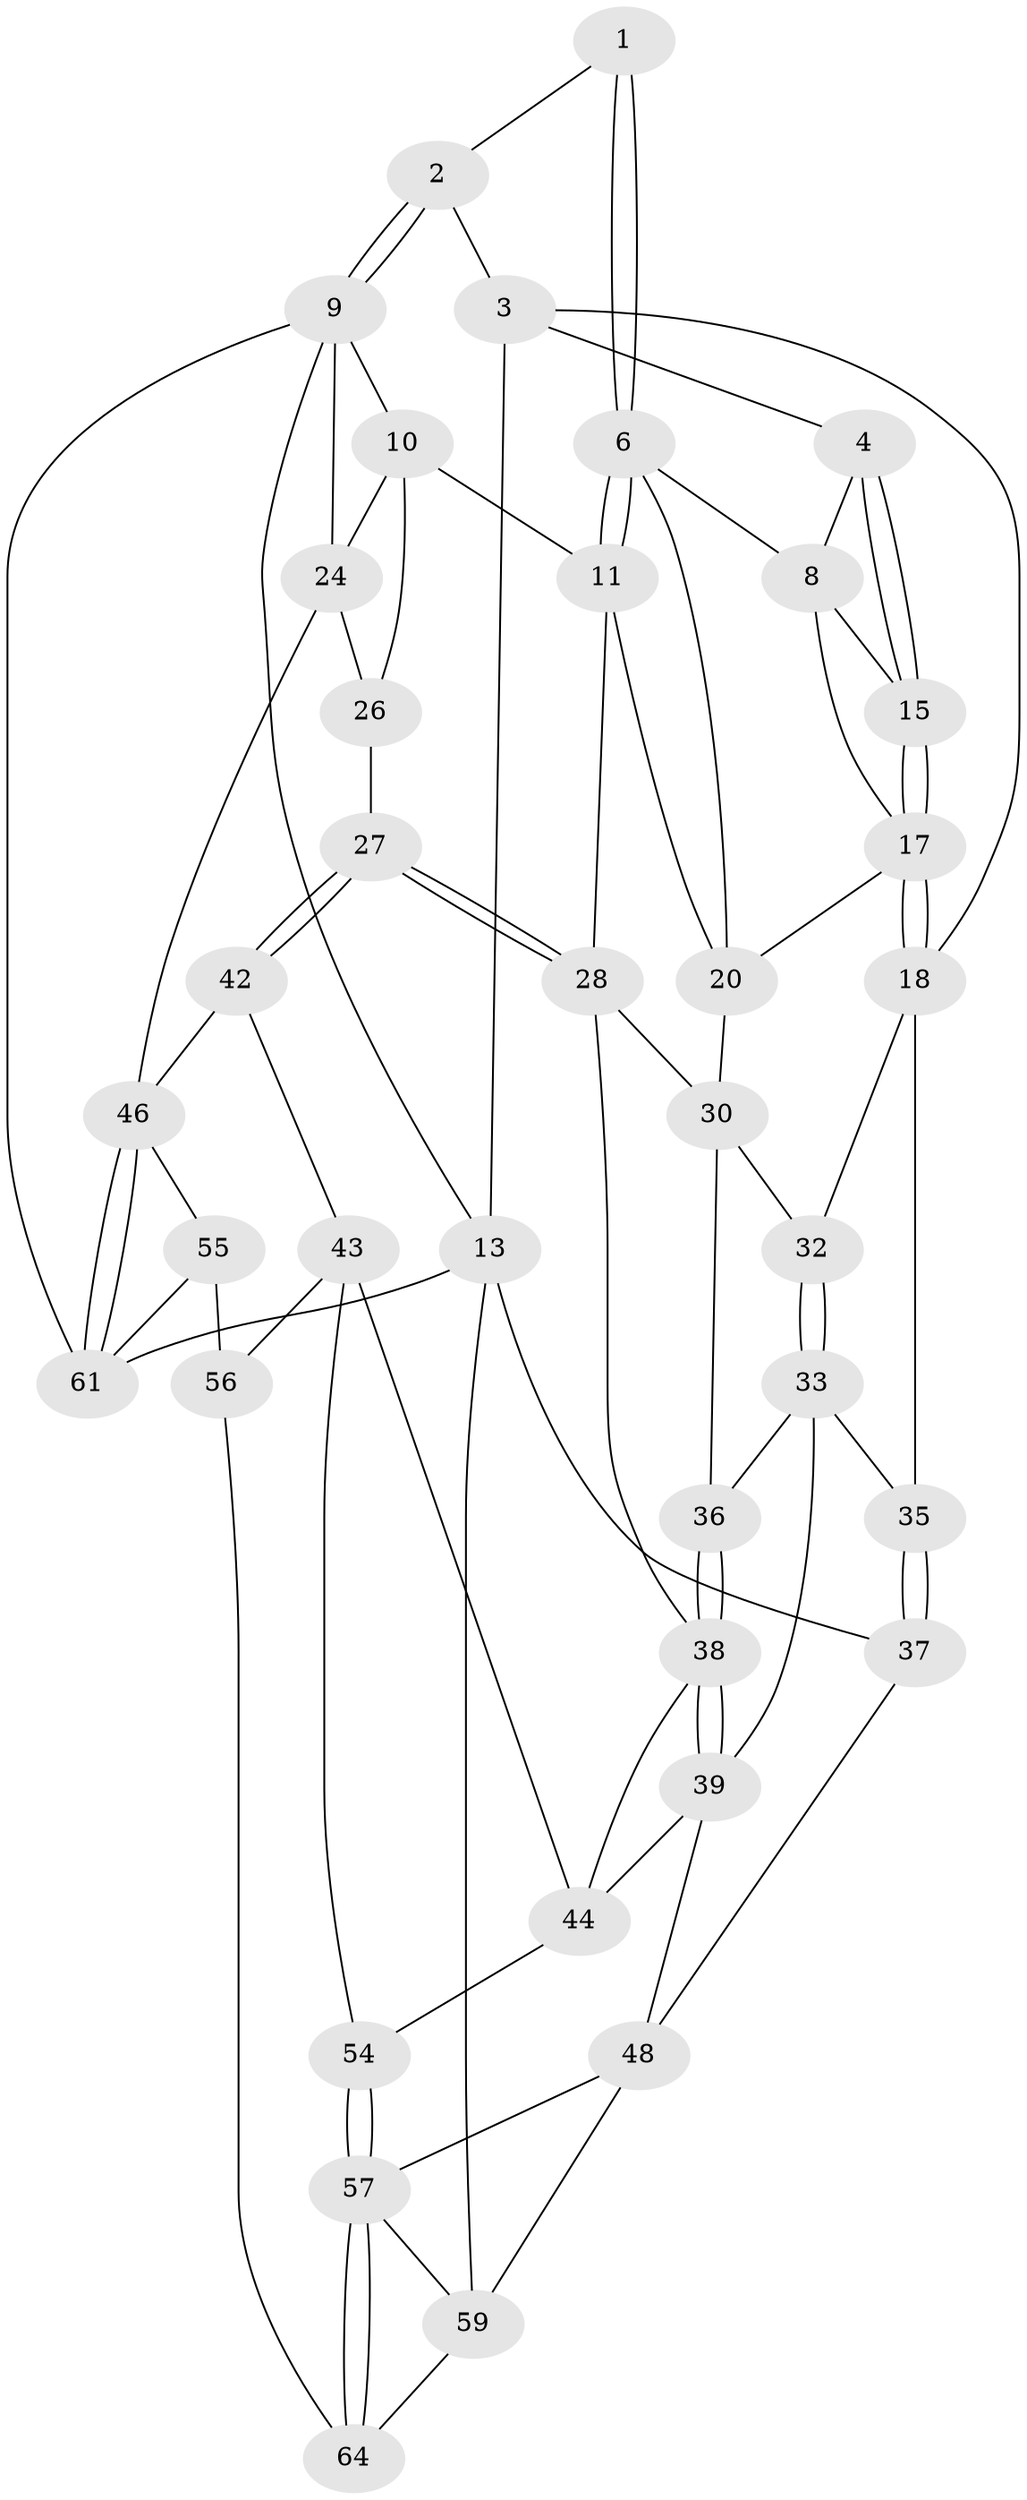 // original degree distribution, {3: 0.03125, 4: 0.1875, 5: 0.625, 6: 0.15625}
// Generated by graph-tools (version 1.1) at 2025/11/02/27/25 16:11:55]
// undirected, 38 vertices, 84 edges
graph export_dot {
graph [start="1"]
  node [color=gray90,style=filled];
  1 [pos="+0.6650558364688937+0.0573551825992882"];
  2 [pos="+0.8592909408675159+0"];
  3 [pos="+0.3575805695941343+0",super="+14"];
  4 [pos="+0.43505152844415423+0",super="+5"];
  6 [pos="+0.6796835617950947+0.09938536551519424",super="+7"];
  8 [pos="+0.5794360655971187+0.13417518816085086",super="+16"];
  9 [pos="+1+0",super="+12"];
  10 [pos="+0.8502010386882951+0.13983038766384154",super="+25"];
  11 [pos="+0.746681507563147+0.1776936545162274",super="+23"];
  13 [pos="+0+0",super="+52"];
  15 [pos="+0.4431522800286861+0.06197703803647656"];
  17 [pos="+0.39644244811030377+0.22831209967519087",super="+22"];
  18 [pos="+0.37244402296560464+0.25513307113205874",super="+19"];
  20 [pos="+0.6374084101036526+0.23885650470062975",super="+21"];
  24 [pos="+1+0.45739239653690583",super="+45"];
  26 [pos="+0.8464019623376414+0.4153357932501365"];
  27 [pos="+0.7847487930170683+0.41619152832528733"];
  28 [pos="+0.7647694807243008+0.40818775716474315",super="+29"];
  30 [pos="+0.5838938596779327+0.39675730559960243",super="+31"];
  32 [pos="+0.4642388741156708+0.3339432944149849"];
  33 [pos="+0.47783115158888106+0.40884766461021166",super="+34"];
  35 [pos="+0.2946454210970944+0.3218472454273833"];
  36 [pos="+0.5341255361443832+0.4357925103744898"];
  37 [pos="+0+0.3401168973208717",super="+50"];
  38 [pos="+0.5046534071819946+0.5404569797388767",super="+41"];
  39 [pos="+0.46594586627522855+0.5635231816849",super="+40"];
  42 [pos="+0.7354978907546009+0.6243531861456615"];
  43 [pos="+0.6780688379333261+0.6344678541387343",super="+53"];
  44 [pos="+0.6578892318049102+0.6267784960941569",super="+51"];
  46 [pos="+1+0.5920694179815693",super="+47"];
  48 [pos="+0.3243217922198614+0.6105523384094781",super="+49"];
  54 [pos="+0.538722674248085+0.758667660420029"];
  55 [pos="+0.7955638341824885+0.762316201253605",super="+62"];
  56 [pos="+0.6850482919827637+0.8326509943361308",super="+63"];
  57 [pos="+0.4029847111057472+0.7852301656601404",super="+58"];
  59 [pos="+0.12222334708218671+0.8529656695849442",super="+60"];
  61 [pos="+1+1"];
  64 [pos="+0.43272268309158063+1"];
  1 -- 2;
  1 -- 6;
  1 -- 6;
  2 -- 3;
  2 -- 9;
  2 -- 9;
  3 -- 4;
  3 -- 13;
  3 -- 18;
  4 -- 15;
  4 -- 15;
  4 -- 8;
  6 -- 11;
  6 -- 11;
  6 -- 8;
  6 -- 20;
  8 -- 17;
  8 -- 15;
  9 -- 10;
  9 -- 24;
  9 -- 13;
  9 -- 61;
  10 -- 11;
  10 -- 24;
  10 -- 26;
  11 -- 20;
  11 -- 28;
  13 -- 37 [weight=2];
  13 -- 61;
  13 -- 59;
  15 -- 17;
  15 -- 17;
  17 -- 18;
  17 -- 18;
  17 -- 20;
  18 -- 32;
  18 -- 35;
  20 -- 30;
  24 -- 26;
  24 -- 46;
  26 -- 27;
  27 -- 28;
  27 -- 28;
  27 -- 42;
  27 -- 42;
  28 -- 38;
  28 -- 30;
  30 -- 36;
  30 -- 32;
  32 -- 33;
  32 -- 33;
  33 -- 36;
  33 -- 35;
  33 -- 39;
  35 -- 37;
  35 -- 37;
  36 -- 38;
  36 -- 38;
  37 -- 48;
  38 -- 39;
  38 -- 39;
  38 -- 44;
  39 -- 48;
  39 -- 44;
  42 -- 43;
  42 -- 46;
  43 -- 44;
  43 -- 56;
  43 -- 54;
  44 -- 54;
  46 -- 61;
  46 -- 61;
  46 -- 55;
  48 -- 57;
  48 -- 59;
  54 -- 57;
  54 -- 57;
  55 -- 56 [weight=2];
  55 -- 61;
  56 -- 64;
  57 -- 64;
  57 -- 64;
  57 -- 59;
  59 -- 64;
}
